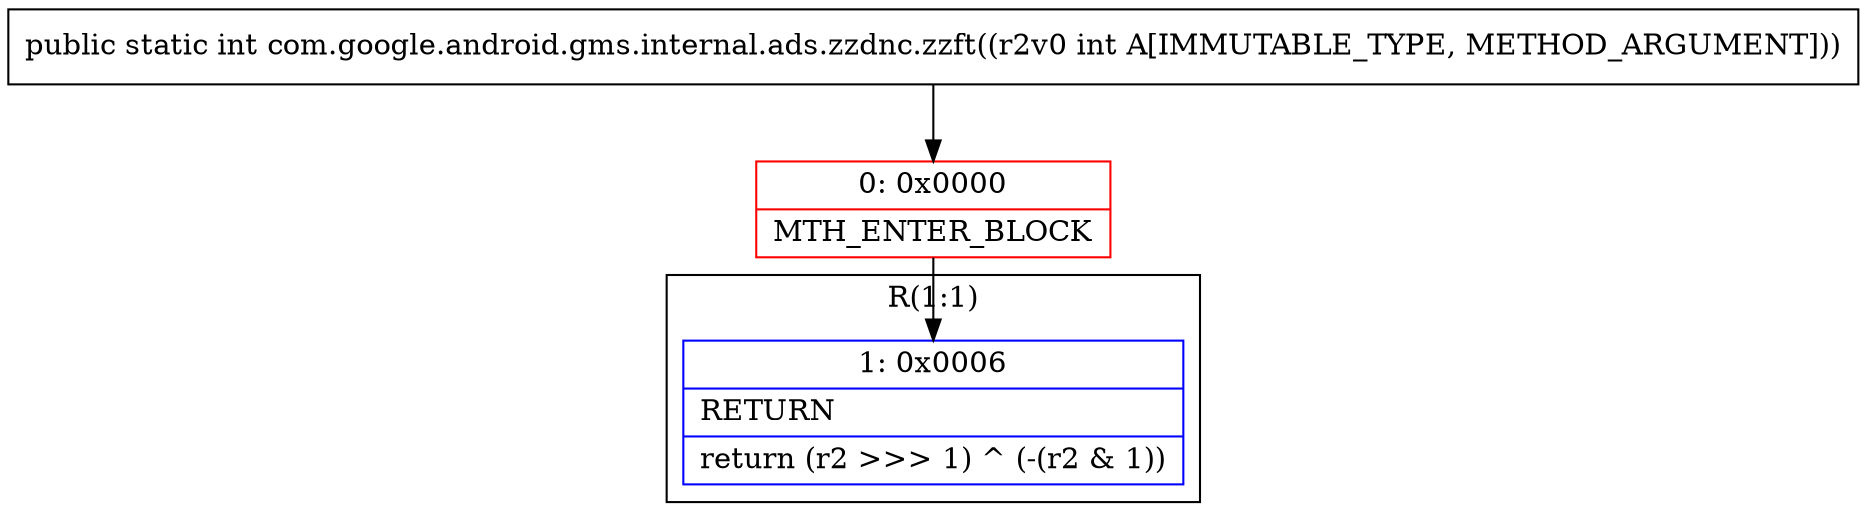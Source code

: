 digraph "CFG forcom.google.android.gms.internal.ads.zzdnc.zzft(I)I" {
subgraph cluster_Region_496473434 {
label = "R(1:1)";
node [shape=record,color=blue];
Node_1 [shape=record,label="{1\:\ 0x0006|RETURN\l|return (r2 \>\>\> 1) ^ (\-(r2 & 1))\l}"];
}
Node_0 [shape=record,color=red,label="{0\:\ 0x0000|MTH_ENTER_BLOCK\l}"];
MethodNode[shape=record,label="{public static int com.google.android.gms.internal.ads.zzdnc.zzft((r2v0 int A[IMMUTABLE_TYPE, METHOD_ARGUMENT])) }"];
MethodNode -> Node_0;
Node_0 -> Node_1;
}

